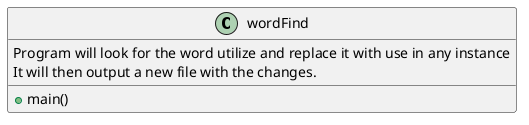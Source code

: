 @startuml
class wordFind{
Program will look for the word utilize and replace it with use in any instance
It will then output a new file with the changes.
+ main()

}
@enduml